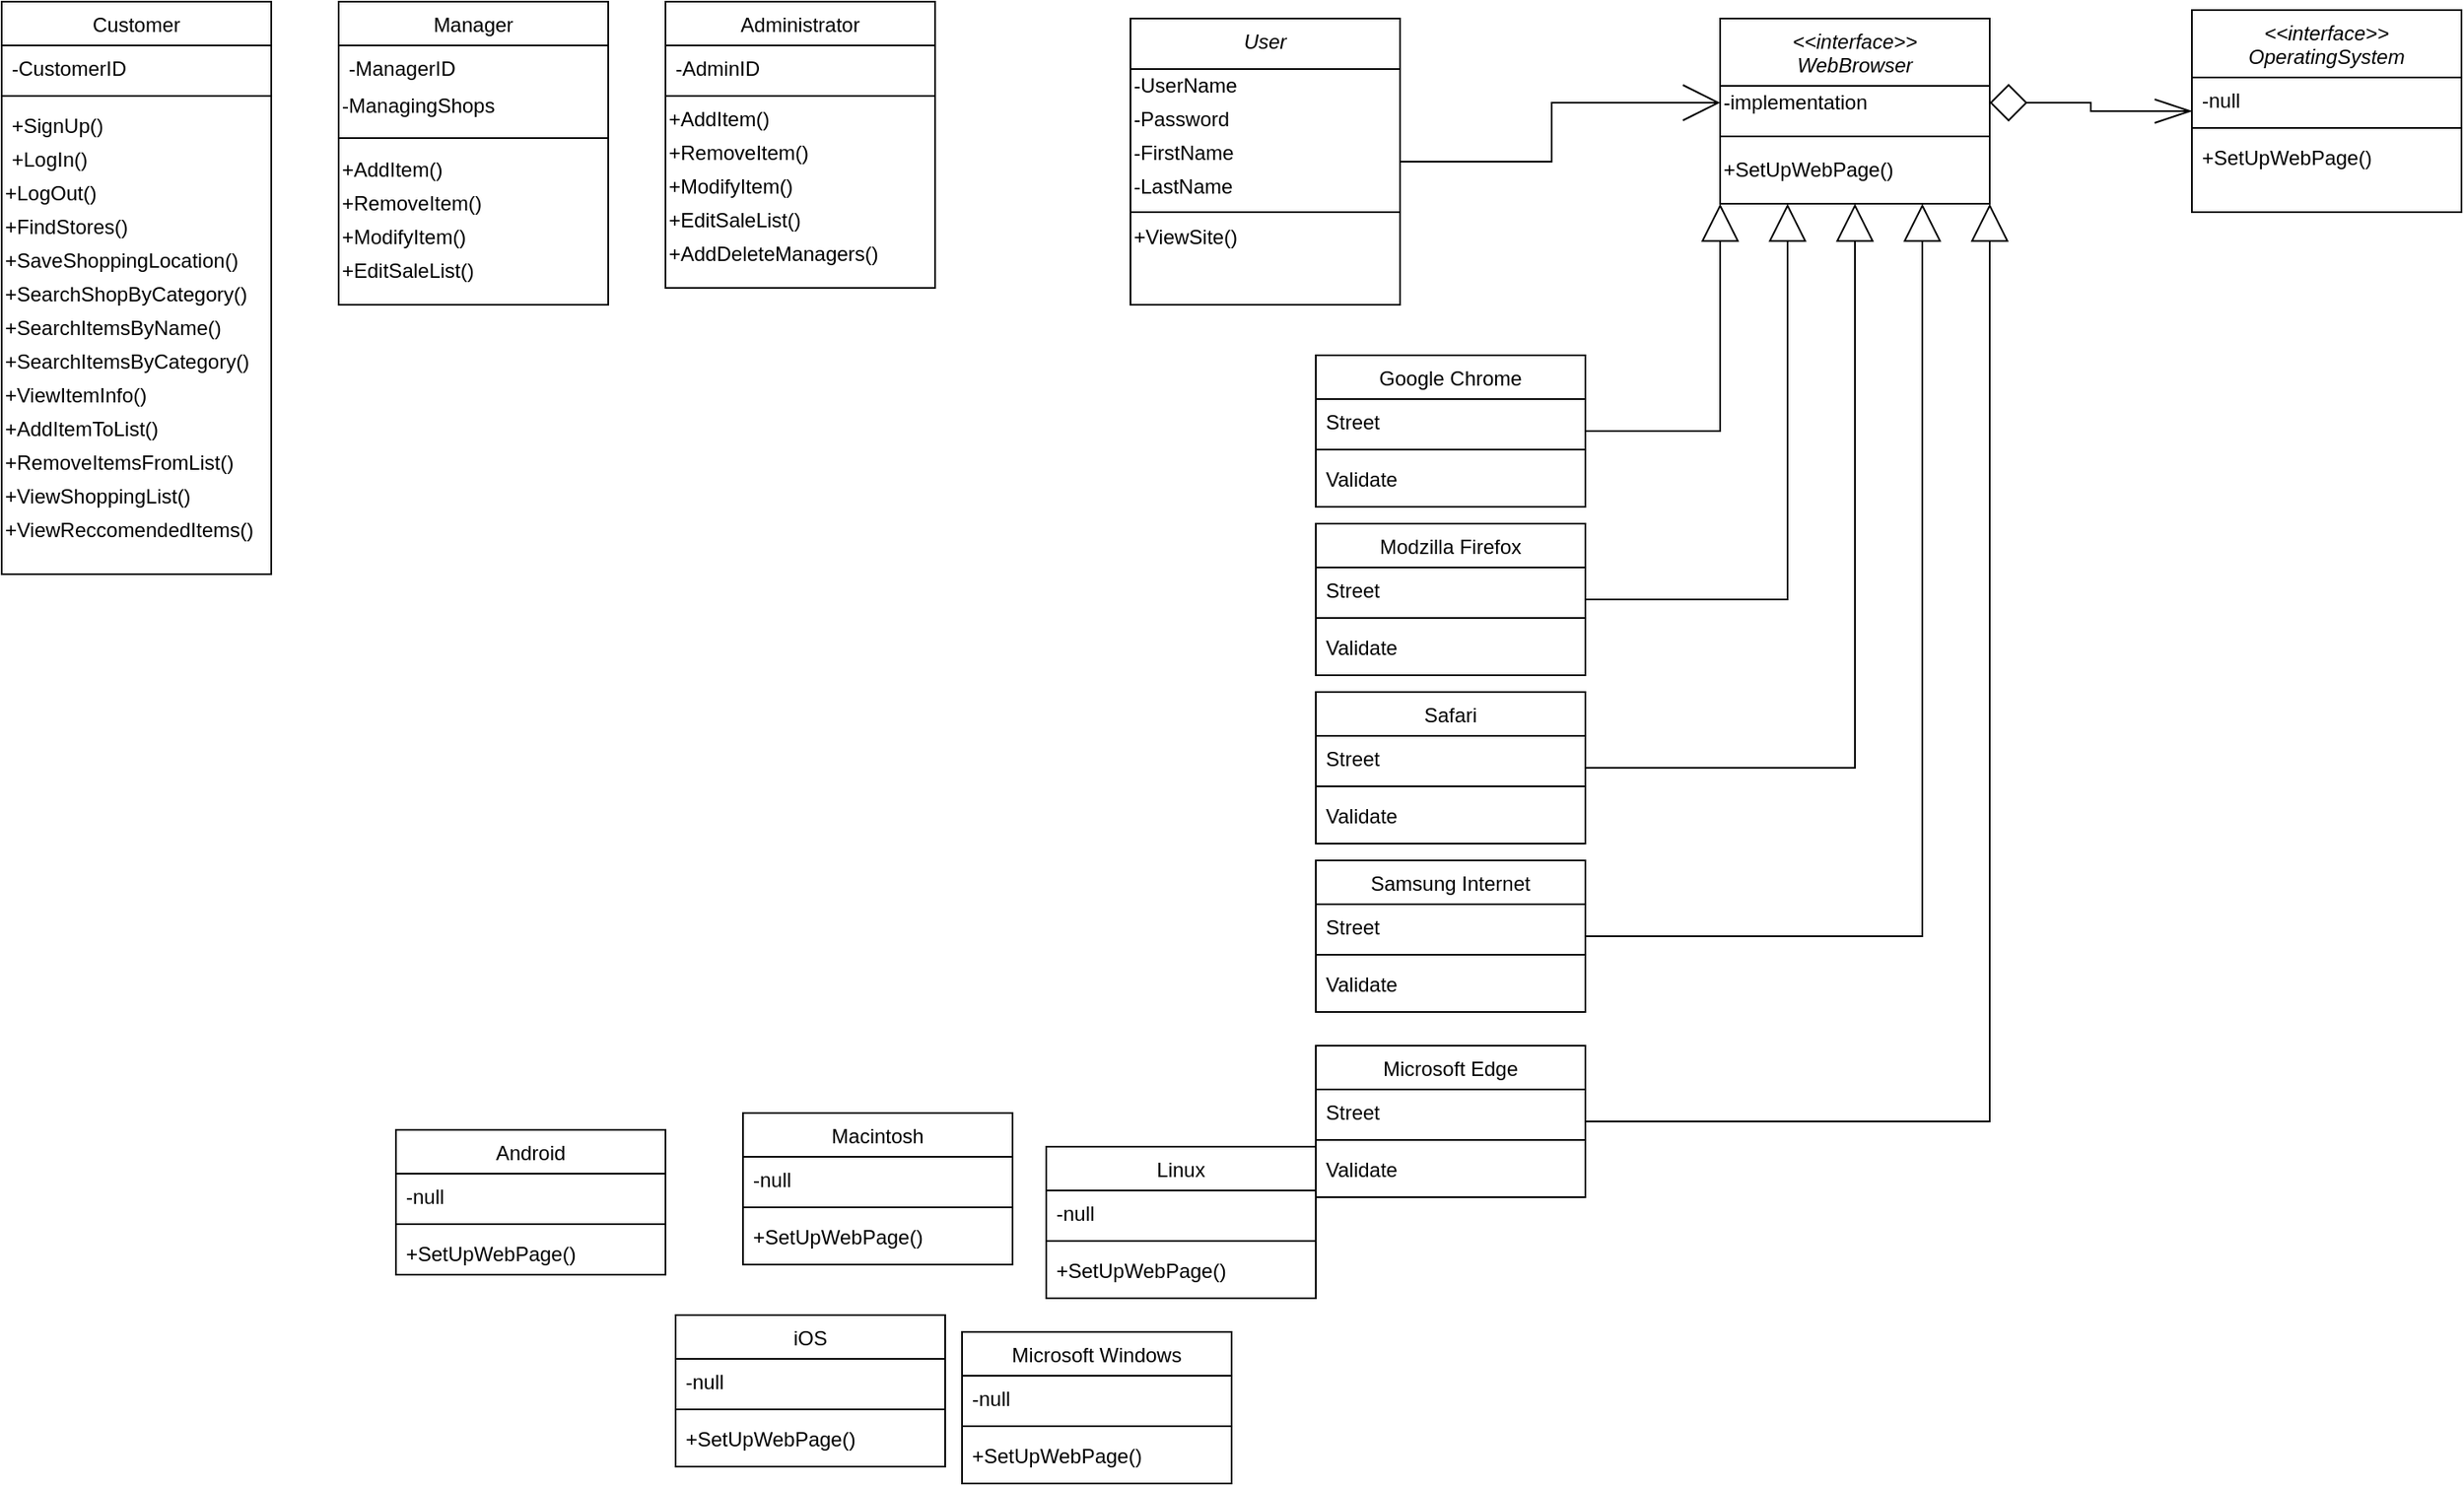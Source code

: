 <mxfile version="16.6.3" type="github">
  <diagram id="C5RBs43oDa-KdzZeNtuy" name="Page-1">
    <mxGraphModel dx="942" dy="1157" grid="1" gridSize="10" guides="1" tooltips="1" connect="1" arrows="1" fold="1" page="1" pageScale="1" pageWidth="1920" pageHeight="1200" math="0" shadow="0">
      <root>
        <mxCell id="WIyWlLk6GJQsqaUBKTNV-0" />
        <mxCell id="WIyWlLk6GJQsqaUBKTNV-1" parent="WIyWlLk6GJQsqaUBKTNV-0" />
        <mxCell id="an15GqI0Py2iLP3_kUke-0" style="edgeStyle=orthogonalEdgeStyle;rounded=0;orthogonalLoop=1;jettySize=auto;html=1;endArrow=open;endFill=0;strokeWidth=1;endSize=20;startSize=20;" edge="1" parent="WIyWlLk6GJQsqaUBKTNV-1" source="zkfFHV4jXpPFQw0GAbJ--0" target="MUw3-frtQ_86MoSarMlw-2">
          <mxGeometry relative="1" as="geometry" />
        </mxCell>
        <mxCell id="zkfFHV4jXpPFQw0GAbJ--0" value="User" style="swimlane;fontStyle=2;align=center;verticalAlign=top;childLayout=stackLayout;horizontal=1;startSize=30;horizontalStack=0;resizeParent=1;resizeLast=0;collapsible=1;marginBottom=0;rounded=0;shadow=0;strokeWidth=1;" parent="WIyWlLk6GJQsqaUBKTNV-1" vertex="1">
          <mxGeometry x="690" y="260" width="160" height="170" as="geometry">
            <mxRectangle x="230" y="140" width="160" height="26" as="alternateBounds" />
          </mxGeometry>
        </mxCell>
        <mxCell id="MEKghq3lDDGADPD3IuMw-0" value="-UserName" style="text;html=1;align=left;verticalAlign=middle;resizable=0;points=[];autosize=1;strokeColor=none;fillColor=none;" vertex="1" parent="zkfFHV4jXpPFQw0GAbJ--0">
          <mxGeometry y="30" width="160" height="20" as="geometry" />
        </mxCell>
        <mxCell id="MEKghq3lDDGADPD3IuMw-2" value="-Password" style="text;html=1;align=left;verticalAlign=middle;resizable=0;points=[];autosize=1;strokeColor=none;fillColor=none;" vertex="1" parent="zkfFHV4jXpPFQw0GAbJ--0">
          <mxGeometry y="50" width="160" height="20" as="geometry" />
        </mxCell>
        <mxCell id="MEKghq3lDDGADPD3IuMw-7" value="-FirstName" style="text;html=1;align=left;verticalAlign=middle;resizable=0;points=[];autosize=1;strokeColor=none;fillColor=none;" vertex="1" parent="zkfFHV4jXpPFQw0GAbJ--0">
          <mxGeometry y="70" width="160" height="20" as="geometry" />
        </mxCell>
        <mxCell id="MEKghq3lDDGADPD3IuMw-8" value="-LastName" style="text;html=1;align=left;verticalAlign=middle;resizable=0;points=[];autosize=1;strokeColor=none;fillColor=none;" vertex="1" parent="zkfFHV4jXpPFQw0GAbJ--0">
          <mxGeometry y="90" width="160" height="20" as="geometry" />
        </mxCell>
        <mxCell id="zkfFHV4jXpPFQw0GAbJ--4" value="" style="line;html=1;strokeWidth=1;align=left;verticalAlign=middle;spacingTop=-1;spacingLeft=3;spacingRight=3;rotatable=0;labelPosition=right;points=[];portConstraint=eastwest;" parent="zkfFHV4jXpPFQw0GAbJ--0" vertex="1">
          <mxGeometry y="110" width="160" height="10" as="geometry" />
        </mxCell>
        <mxCell id="MEKghq3lDDGADPD3IuMw-30" value="+ViewSite()" style="text;html=1;align=left;verticalAlign=middle;resizable=0;points=[];autosize=1;strokeColor=none;fillColor=none;" vertex="1" parent="zkfFHV4jXpPFQw0GAbJ--0">
          <mxGeometry y="120" width="160" height="20" as="geometry" />
        </mxCell>
        <mxCell id="zkfFHV4jXpPFQw0GAbJ--6" value="Customer" style="swimlane;fontStyle=0;align=center;verticalAlign=top;childLayout=stackLayout;horizontal=1;startSize=26;horizontalStack=0;resizeParent=1;resizeLast=0;collapsible=1;marginBottom=0;rounded=0;shadow=0;strokeWidth=1;" parent="WIyWlLk6GJQsqaUBKTNV-1" vertex="1">
          <mxGeometry x="20" y="250" width="160" height="340" as="geometry">
            <mxRectangle x="130" y="380" width="160" height="26" as="alternateBounds" />
          </mxGeometry>
        </mxCell>
        <mxCell id="zkfFHV4jXpPFQw0GAbJ--7" value="-CustomerID" style="text;align=left;verticalAlign=top;spacingLeft=4;spacingRight=4;overflow=hidden;rotatable=0;points=[[0,0.5],[1,0.5]];portConstraint=eastwest;" parent="zkfFHV4jXpPFQw0GAbJ--6" vertex="1">
          <mxGeometry y="26" width="160" height="26" as="geometry" />
        </mxCell>
        <mxCell id="zkfFHV4jXpPFQw0GAbJ--9" value="" style="line;html=1;strokeWidth=1;align=left;verticalAlign=middle;spacingTop=-1;spacingLeft=3;spacingRight=3;rotatable=0;labelPosition=right;points=[];portConstraint=eastwest;" parent="zkfFHV4jXpPFQw0GAbJ--6" vertex="1">
          <mxGeometry y="52" width="160" height="8" as="geometry" />
        </mxCell>
        <mxCell id="zkfFHV4jXpPFQw0GAbJ--10" value="+SignUp()" style="text;align=left;verticalAlign=top;spacingLeft=4;spacingRight=4;overflow=hidden;rotatable=0;points=[[0,0.5],[1,0.5]];portConstraint=eastwest;fontStyle=0" parent="zkfFHV4jXpPFQw0GAbJ--6" vertex="1">
          <mxGeometry y="60" width="160" height="20" as="geometry" />
        </mxCell>
        <mxCell id="zkfFHV4jXpPFQw0GAbJ--11" value="+LogIn()" style="text;align=left;verticalAlign=top;spacingLeft=4;spacingRight=4;overflow=hidden;rotatable=0;points=[[0,0.5],[1,0.5]];portConstraint=eastwest;" parent="zkfFHV4jXpPFQw0GAbJ--6" vertex="1">
          <mxGeometry y="80" width="160" height="24" as="geometry" />
        </mxCell>
        <mxCell id="MEKghq3lDDGADPD3IuMw-10" value="+LogOut()" style="text;html=1;align=left;verticalAlign=middle;resizable=0;points=[];autosize=1;strokeColor=none;fillColor=none;" vertex="1" parent="zkfFHV4jXpPFQw0GAbJ--6">
          <mxGeometry y="104" width="160" height="20" as="geometry" />
        </mxCell>
        <mxCell id="MEKghq3lDDGADPD3IuMw-11" value="+FindStores()" style="text;html=1;align=left;verticalAlign=middle;resizable=0;points=[];autosize=1;strokeColor=none;fillColor=none;" vertex="1" parent="zkfFHV4jXpPFQw0GAbJ--6">
          <mxGeometry y="124" width="160" height="20" as="geometry" />
        </mxCell>
        <mxCell id="MEKghq3lDDGADPD3IuMw-12" value="+SaveShoppingLocation()" style="text;html=1;align=left;verticalAlign=middle;resizable=0;points=[];autosize=1;strokeColor=none;fillColor=none;" vertex="1" parent="zkfFHV4jXpPFQw0GAbJ--6">
          <mxGeometry y="144" width="160" height="20" as="geometry" />
        </mxCell>
        <mxCell id="MEKghq3lDDGADPD3IuMw-16" value="+SearchShopByCategory()" style="text;html=1;align=left;verticalAlign=middle;resizable=0;points=[];autosize=1;strokeColor=none;fillColor=none;" vertex="1" parent="zkfFHV4jXpPFQw0GAbJ--6">
          <mxGeometry y="164" width="160" height="20" as="geometry" />
        </mxCell>
        <mxCell id="MEKghq3lDDGADPD3IuMw-13" value="+SearchItemsByName()" style="text;html=1;align=left;verticalAlign=middle;resizable=0;points=[];autosize=1;strokeColor=none;fillColor=none;" vertex="1" parent="zkfFHV4jXpPFQw0GAbJ--6">
          <mxGeometry y="184" width="160" height="20" as="geometry" />
        </mxCell>
        <mxCell id="MEKghq3lDDGADPD3IuMw-14" value="+SearchItemsByCategory()" style="text;html=1;align=left;verticalAlign=middle;resizable=0;points=[];autosize=1;strokeColor=none;fillColor=none;" vertex="1" parent="zkfFHV4jXpPFQw0GAbJ--6">
          <mxGeometry y="204" width="160" height="20" as="geometry" />
        </mxCell>
        <mxCell id="MEKghq3lDDGADPD3IuMw-15" value="+ViewItemInfo()" style="text;html=1;align=left;verticalAlign=middle;resizable=0;points=[];autosize=1;strokeColor=none;fillColor=none;" vertex="1" parent="zkfFHV4jXpPFQw0GAbJ--6">
          <mxGeometry y="224" width="160" height="20" as="geometry" />
        </mxCell>
        <mxCell id="MEKghq3lDDGADPD3IuMw-17" value="+AddItemToList()" style="text;html=1;align=left;verticalAlign=middle;resizable=0;points=[];autosize=1;strokeColor=none;fillColor=none;" vertex="1" parent="zkfFHV4jXpPFQw0GAbJ--6">
          <mxGeometry y="244" width="160" height="20" as="geometry" />
        </mxCell>
        <mxCell id="MEKghq3lDDGADPD3IuMw-18" value="+RemoveItemsFromList()" style="text;html=1;align=left;verticalAlign=middle;resizable=0;points=[];autosize=1;strokeColor=none;fillColor=none;" vertex="1" parent="zkfFHV4jXpPFQw0GAbJ--6">
          <mxGeometry y="264" width="160" height="20" as="geometry" />
        </mxCell>
        <mxCell id="MEKghq3lDDGADPD3IuMw-19" value="+ViewShoppingList()" style="text;html=1;align=left;verticalAlign=middle;resizable=0;points=[];autosize=1;strokeColor=none;fillColor=none;" vertex="1" parent="zkfFHV4jXpPFQw0GAbJ--6">
          <mxGeometry y="284" width="160" height="20" as="geometry" />
        </mxCell>
        <mxCell id="MEKghq3lDDGADPD3IuMw-20" value="+ViewReccomendedItems()" style="text;html=1;align=left;verticalAlign=middle;resizable=0;points=[];autosize=1;strokeColor=none;fillColor=none;" vertex="1" parent="zkfFHV4jXpPFQw0GAbJ--6">
          <mxGeometry y="304" width="160" height="20" as="geometry" />
        </mxCell>
        <mxCell id="zkfFHV4jXpPFQw0GAbJ--13" value="Manager" style="swimlane;fontStyle=0;align=center;verticalAlign=top;childLayout=stackLayout;horizontal=1;startSize=26;horizontalStack=0;resizeParent=1;resizeLast=0;collapsible=1;marginBottom=0;rounded=0;shadow=0;strokeWidth=1;" parent="WIyWlLk6GJQsqaUBKTNV-1" vertex="1">
          <mxGeometry x="220" y="250" width="160" height="180" as="geometry">
            <mxRectangle x="340" y="380" width="170" height="26" as="alternateBounds" />
          </mxGeometry>
        </mxCell>
        <mxCell id="zkfFHV4jXpPFQw0GAbJ--14" value="-ManagerID" style="text;align=left;verticalAlign=top;spacingLeft=4;spacingRight=4;overflow=hidden;rotatable=0;points=[[0,0.5],[1,0.5]];portConstraint=eastwest;" parent="zkfFHV4jXpPFQw0GAbJ--13" vertex="1">
          <mxGeometry y="26" width="160" height="26" as="geometry" />
        </mxCell>
        <mxCell id="MEKghq3lDDGADPD3IuMw-31" value="-ManagingShops" style="text;html=1;align=left;verticalAlign=middle;resizable=0;points=[];autosize=1;strokeColor=none;fillColor=none;" vertex="1" parent="zkfFHV4jXpPFQw0GAbJ--13">
          <mxGeometry y="52" width="160" height="20" as="geometry" />
        </mxCell>
        <mxCell id="zkfFHV4jXpPFQw0GAbJ--15" value="" style="line;html=1;strokeWidth=1;align=left;verticalAlign=middle;spacingTop=-1;spacingLeft=3;spacingRight=3;rotatable=0;labelPosition=right;points=[];portConstraint=eastwest;" parent="zkfFHV4jXpPFQw0GAbJ--13" vertex="1">
          <mxGeometry y="72" width="160" height="18" as="geometry" />
        </mxCell>
        <mxCell id="MEKghq3lDDGADPD3IuMw-21" value="+AddItem()" style="text;html=1;align=left;verticalAlign=middle;resizable=0;points=[];autosize=1;strokeColor=none;fillColor=none;" vertex="1" parent="zkfFHV4jXpPFQw0GAbJ--13">
          <mxGeometry y="90" width="160" height="20" as="geometry" />
        </mxCell>
        <mxCell id="MEKghq3lDDGADPD3IuMw-22" value="+RemoveItem()" style="text;html=1;align=left;verticalAlign=middle;resizable=0;points=[];autosize=1;strokeColor=none;fillColor=none;" vertex="1" parent="zkfFHV4jXpPFQw0GAbJ--13">
          <mxGeometry y="110" width="160" height="20" as="geometry" />
        </mxCell>
        <mxCell id="MEKghq3lDDGADPD3IuMw-23" value="+ModifyItem()" style="text;html=1;align=left;verticalAlign=middle;resizable=0;points=[];autosize=1;strokeColor=none;fillColor=none;" vertex="1" parent="zkfFHV4jXpPFQw0GAbJ--13">
          <mxGeometry y="130" width="160" height="20" as="geometry" />
        </mxCell>
        <mxCell id="MEKghq3lDDGADPD3IuMw-24" value="+EditSaleList()" style="text;html=1;align=left;verticalAlign=middle;resizable=0;points=[];autosize=1;strokeColor=none;fillColor=none;" vertex="1" parent="zkfFHV4jXpPFQw0GAbJ--13">
          <mxGeometry y="150" width="160" height="20" as="geometry" />
        </mxCell>
        <mxCell id="zkfFHV4jXpPFQw0GAbJ--17" value="&lt;&lt;interface&gt;&gt;&#xa;WebBrowser" style="swimlane;fontStyle=2;align=center;verticalAlign=top;childLayout=stackLayout;horizontal=1;startSize=40;horizontalStack=0;resizeParent=1;resizeLast=0;collapsible=1;marginBottom=0;rounded=0;shadow=0;strokeWidth=1;" parent="WIyWlLk6GJQsqaUBKTNV-1" vertex="1">
          <mxGeometry x="1040" y="260" width="160" height="110" as="geometry">
            <mxRectangle x="550" y="140" width="160" height="26" as="alternateBounds" />
          </mxGeometry>
        </mxCell>
        <mxCell id="MUw3-frtQ_86MoSarMlw-2" value="-implementation" style="text;html=1;align=left;verticalAlign=middle;resizable=0;points=[];autosize=1;strokeColor=none;fillColor=none;" vertex="1" parent="zkfFHV4jXpPFQw0GAbJ--17">
          <mxGeometry y="40" width="160" height="20" as="geometry" />
        </mxCell>
        <mxCell id="zkfFHV4jXpPFQw0GAbJ--23" value="" style="line;html=1;strokeWidth=1;align=left;verticalAlign=middle;spacingTop=-1;spacingLeft=3;spacingRight=3;rotatable=0;labelPosition=right;points=[];portConstraint=eastwest;" parent="zkfFHV4jXpPFQw0GAbJ--17" vertex="1">
          <mxGeometry y="60" width="160" height="20" as="geometry" />
        </mxCell>
        <mxCell id="MUw3-frtQ_86MoSarMlw-0" value="+SetUpWebPage()" style="text;html=1;align=left;verticalAlign=middle;resizable=0;points=[];autosize=1;strokeColor=none;fillColor=none;" vertex="1" parent="zkfFHV4jXpPFQw0GAbJ--17">
          <mxGeometry y="80" width="160" height="20" as="geometry" />
        </mxCell>
        <mxCell id="MEKghq3lDDGADPD3IuMw-3" value="Administrator" style="swimlane;fontStyle=0;align=center;verticalAlign=top;childLayout=stackLayout;horizontal=1;startSize=26;horizontalStack=0;resizeParent=1;resizeLast=0;collapsible=1;marginBottom=0;rounded=0;shadow=0;strokeWidth=1;" vertex="1" parent="WIyWlLk6GJQsqaUBKTNV-1">
          <mxGeometry x="414" y="250" width="160" height="170" as="geometry">
            <mxRectangle x="340" y="380" width="170" height="26" as="alternateBounds" />
          </mxGeometry>
        </mxCell>
        <mxCell id="MEKghq3lDDGADPD3IuMw-4" value="-AdminID" style="text;align=left;verticalAlign=top;spacingLeft=4;spacingRight=4;overflow=hidden;rotatable=0;points=[[0,0.5],[1,0.5]];portConstraint=eastwest;" vertex="1" parent="MEKghq3lDDGADPD3IuMw-3">
          <mxGeometry y="26" width="160" height="26" as="geometry" />
        </mxCell>
        <mxCell id="MEKghq3lDDGADPD3IuMw-5" value="" style="line;html=1;strokeWidth=1;align=left;verticalAlign=middle;spacingTop=-1;spacingLeft=3;spacingRight=3;rotatable=0;labelPosition=right;points=[];portConstraint=eastwest;" vertex="1" parent="MEKghq3lDDGADPD3IuMw-3">
          <mxGeometry y="52" width="160" height="8" as="geometry" />
        </mxCell>
        <mxCell id="MEKghq3lDDGADPD3IuMw-25" value="+AddItem()" style="text;html=1;align=left;verticalAlign=middle;resizable=0;points=[];autosize=1;strokeColor=none;fillColor=none;" vertex="1" parent="MEKghq3lDDGADPD3IuMw-3">
          <mxGeometry y="60" width="160" height="20" as="geometry" />
        </mxCell>
        <mxCell id="MEKghq3lDDGADPD3IuMw-26" value="+RemoveItem()" style="text;html=1;align=left;verticalAlign=middle;resizable=0;points=[];autosize=1;strokeColor=none;fillColor=none;" vertex="1" parent="MEKghq3lDDGADPD3IuMw-3">
          <mxGeometry y="80" width="160" height="20" as="geometry" />
        </mxCell>
        <mxCell id="MEKghq3lDDGADPD3IuMw-27" value="+ModifyItem()" style="text;html=1;align=left;verticalAlign=middle;resizable=0;points=[];autosize=1;strokeColor=none;fillColor=none;" vertex="1" parent="MEKghq3lDDGADPD3IuMw-3">
          <mxGeometry y="100" width="160" height="20" as="geometry" />
        </mxCell>
        <mxCell id="MEKghq3lDDGADPD3IuMw-28" value="+EditSaleList()" style="text;html=1;align=left;verticalAlign=middle;resizable=0;points=[];autosize=1;strokeColor=none;fillColor=none;" vertex="1" parent="MEKghq3lDDGADPD3IuMw-3">
          <mxGeometry y="120" width="160" height="20" as="geometry" />
        </mxCell>
        <mxCell id="MEKghq3lDDGADPD3IuMw-29" value="+AddDeleteManagers()" style="text;html=1;align=left;verticalAlign=middle;resizable=0;points=[];autosize=1;strokeColor=none;fillColor=none;" vertex="1" parent="MEKghq3lDDGADPD3IuMw-3">
          <mxGeometry y="140" width="160" height="20" as="geometry" />
        </mxCell>
        <mxCell id="MEKghq3lDDGADPD3IuMw-32" value="&lt;&lt;interface&gt;&gt;&#xa;OperatingSystem" style="swimlane;fontStyle=2;align=center;verticalAlign=top;childLayout=stackLayout;horizontal=1;startSize=40;horizontalStack=0;resizeParent=1;resizeLast=0;collapsible=1;marginBottom=0;rounded=0;shadow=0;strokeWidth=1;" vertex="1" parent="WIyWlLk6GJQsqaUBKTNV-1">
          <mxGeometry x="1320" y="255" width="160" height="120" as="geometry">
            <mxRectangle x="550" y="140" width="160" height="26" as="alternateBounds" />
          </mxGeometry>
        </mxCell>
        <mxCell id="MEKghq3lDDGADPD3IuMw-33" value="-null" style="text;align=left;verticalAlign=top;spacingLeft=4;spacingRight=4;overflow=hidden;rotatable=0;points=[[0,0.5],[1,0.5]];portConstraint=eastwest;" vertex="1" parent="MEKghq3lDDGADPD3IuMw-32">
          <mxGeometry y="40" width="160" height="26" as="geometry" />
        </mxCell>
        <mxCell id="MEKghq3lDDGADPD3IuMw-34" value="" style="line;html=1;strokeWidth=1;align=left;verticalAlign=middle;spacingTop=-1;spacingLeft=3;spacingRight=3;rotatable=0;labelPosition=right;points=[];portConstraint=eastwest;" vertex="1" parent="MEKghq3lDDGADPD3IuMw-32">
          <mxGeometry y="66" width="160" height="8" as="geometry" />
        </mxCell>
        <mxCell id="MEKghq3lDDGADPD3IuMw-35" value="+SetUpWebPage()" style="text;align=left;verticalAlign=top;spacingLeft=4;spacingRight=4;overflow=hidden;rotatable=0;points=[[0,0.5],[1,0.5]];portConstraint=eastwest;" vertex="1" parent="MEKghq3lDDGADPD3IuMw-32">
          <mxGeometry y="74" width="160" height="26" as="geometry" />
        </mxCell>
        <mxCell id="MEKghq3lDDGADPD3IuMw-36" value="Macintosh" style="swimlane;fontStyle=0;align=center;verticalAlign=top;childLayout=stackLayout;horizontal=1;startSize=26;horizontalStack=0;resizeParent=1;resizeLast=0;collapsible=1;marginBottom=0;rounded=0;shadow=0;strokeWidth=1;" vertex="1" parent="WIyWlLk6GJQsqaUBKTNV-1">
          <mxGeometry x="460" y="910" width="160" height="90" as="geometry">
            <mxRectangle x="550" y="140" width="160" height="26" as="alternateBounds" />
          </mxGeometry>
        </mxCell>
        <mxCell id="MEKghq3lDDGADPD3IuMw-37" value="-null" style="text;align=left;verticalAlign=top;spacingLeft=4;spacingRight=4;overflow=hidden;rotatable=0;points=[[0,0.5],[1,0.5]];portConstraint=eastwest;" vertex="1" parent="MEKghq3lDDGADPD3IuMw-36">
          <mxGeometry y="26" width="160" height="26" as="geometry" />
        </mxCell>
        <mxCell id="MEKghq3lDDGADPD3IuMw-38" value="" style="line;html=1;strokeWidth=1;align=left;verticalAlign=middle;spacingTop=-1;spacingLeft=3;spacingRight=3;rotatable=0;labelPosition=right;points=[];portConstraint=eastwest;" vertex="1" parent="MEKghq3lDDGADPD3IuMw-36">
          <mxGeometry y="52" width="160" height="8" as="geometry" />
        </mxCell>
        <mxCell id="MEKghq3lDDGADPD3IuMw-39" value="+SetUpWebPage()" style="text;align=left;verticalAlign=top;spacingLeft=4;spacingRight=4;overflow=hidden;rotatable=0;points=[[0,0.5],[1,0.5]];portConstraint=eastwest;" vertex="1" parent="MEKghq3lDDGADPD3IuMw-36">
          <mxGeometry y="60" width="160" height="26" as="geometry" />
        </mxCell>
        <mxCell id="an15GqI0Py2iLP3_kUke-1" style="edgeStyle=orthogonalEdgeStyle;rounded=0;orthogonalLoop=1;jettySize=auto;html=1;endArrow=block;endFill=0;jumpSize=6;strokeWidth=1;entryX=0.25;entryY=1;entryDx=0;entryDy=0;endSize=20;startSize=20;" edge="1" parent="WIyWlLk6GJQsqaUBKTNV-1" source="MEKghq3lDDGADPD3IuMw-40" target="zkfFHV4jXpPFQw0GAbJ--17">
          <mxGeometry relative="1" as="geometry">
            <mxPoint x="1280" y="580.0" as="targetPoint" />
          </mxGeometry>
        </mxCell>
        <mxCell id="MEKghq3lDDGADPD3IuMw-40" value="Modzilla Firefox" style="swimlane;fontStyle=0;align=center;verticalAlign=top;childLayout=stackLayout;horizontal=1;startSize=26;horizontalStack=0;resizeParent=1;resizeLast=0;collapsible=1;marginBottom=0;rounded=0;shadow=0;strokeWidth=1;" vertex="1" parent="WIyWlLk6GJQsqaUBKTNV-1">
          <mxGeometry x="800" y="560" width="160" height="90" as="geometry">
            <mxRectangle x="550" y="140" width="160" height="26" as="alternateBounds" />
          </mxGeometry>
        </mxCell>
        <mxCell id="MEKghq3lDDGADPD3IuMw-41" value="Street" style="text;align=left;verticalAlign=top;spacingLeft=4;spacingRight=4;overflow=hidden;rotatable=0;points=[[0,0.5],[1,0.5]];portConstraint=eastwest;" vertex="1" parent="MEKghq3lDDGADPD3IuMw-40">
          <mxGeometry y="26" width="160" height="26" as="geometry" />
        </mxCell>
        <mxCell id="MEKghq3lDDGADPD3IuMw-42" value="" style="line;html=1;strokeWidth=1;align=left;verticalAlign=middle;spacingTop=-1;spacingLeft=3;spacingRight=3;rotatable=0;labelPosition=right;points=[];portConstraint=eastwest;" vertex="1" parent="MEKghq3lDDGADPD3IuMw-40">
          <mxGeometry y="52" width="160" height="8" as="geometry" />
        </mxCell>
        <mxCell id="MEKghq3lDDGADPD3IuMw-43" value="Validate" style="text;align=left;verticalAlign=top;spacingLeft=4;spacingRight=4;overflow=hidden;rotatable=0;points=[[0,0.5],[1,0.5]];portConstraint=eastwest;" vertex="1" parent="MEKghq3lDDGADPD3IuMw-40">
          <mxGeometry y="60" width="160" height="26" as="geometry" />
        </mxCell>
        <mxCell id="MUw3-frtQ_86MoSarMlw-3" value="iOS" style="swimlane;fontStyle=0;align=center;verticalAlign=top;childLayout=stackLayout;horizontal=1;startSize=26;horizontalStack=0;resizeParent=1;resizeLast=0;collapsible=1;marginBottom=0;rounded=0;shadow=0;strokeWidth=1;" vertex="1" parent="WIyWlLk6GJQsqaUBKTNV-1">
          <mxGeometry x="420" y="1030" width="160" height="90" as="geometry">
            <mxRectangle x="550" y="140" width="160" height="26" as="alternateBounds" />
          </mxGeometry>
        </mxCell>
        <mxCell id="MUw3-frtQ_86MoSarMlw-4" value="-null" style="text;align=left;verticalAlign=top;spacingLeft=4;spacingRight=4;overflow=hidden;rotatable=0;points=[[0,0.5],[1,0.5]];portConstraint=eastwest;" vertex="1" parent="MUw3-frtQ_86MoSarMlw-3">
          <mxGeometry y="26" width="160" height="26" as="geometry" />
        </mxCell>
        <mxCell id="MUw3-frtQ_86MoSarMlw-5" value="" style="line;html=1;strokeWidth=1;align=left;verticalAlign=middle;spacingTop=-1;spacingLeft=3;spacingRight=3;rotatable=0;labelPosition=right;points=[];portConstraint=eastwest;" vertex="1" parent="MUw3-frtQ_86MoSarMlw-3">
          <mxGeometry y="52" width="160" height="8" as="geometry" />
        </mxCell>
        <mxCell id="MUw3-frtQ_86MoSarMlw-6" value="+SetUpWebPage()" style="text;align=left;verticalAlign=top;spacingLeft=4;spacingRight=4;overflow=hidden;rotatable=0;points=[[0,0.5],[1,0.5]];portConstraint=eastwest;" vertex="1" parent="MUw3-frtQ_86MoSarMlw-3">
          <mxGeometry y="60" width="160" height="26" as="geometry" />
        </mxCell>
        <mxCell id="MUw3-frtQ_86MoSarMlw-7" value="Android" style="swimlane;fontStyle=0;align=center;verticalAlign=top;childLayout=stackLayout;horizontal=1;startSize=26;horizontalStack=0;resizeParent=1;resizeLast=0;collapsible=1;marginBottom=0;rounded=0;shadow=0;strokeWidth=1;" vertex="1" parent="WIyWlLk6GJQsqaUBKTNV-1">
          <mxGeometry x="254" y="920" width="160" height="86" as="geometry">
            <mxRectangle x="550" y="140" width="160" height="26" as="alternateBounds" />
          </mxGeometry>
        </mxCell>
        <mxCell id="MUw3-frtQ_86MoSarMlw-8" value="-null" style="text;align=left;verticalAlign=top;spacingLeft=4;spacingRight=4;overflow=hidden;rotatable=0;points=[[0,0.5],[1,0.5]];portConstraint=eastwest;" vertex="1" parent="MUw3-frtQ_86MoSarMlw-7">
          <mxGeometry y="26" width="160" height="26" as="geometry" />
        </mxCell>
        <mxCell id="MUw3-frtQ_86MoSarMlw-9" value="" style="line;html=1;strokeWidth=1;align=left;verticalAlign=middle;spacingTop=-1;spacingLeft=3;spacingRight=3;rotatable=0;labelPosition=right;points=[];portConstraint=eastwest;" vertex="1" parent="MUw3-frtQ_86MoSarMlw-7">
          <mxGeometry y="52" width="160" height="8" as="geometry" />
        </mxCell>
        <mxCell id="MUw3-frtQ_86MoSarMlw-10" value="+SetUpWebPage()" style="text;align=left;verticalAlign=top;spacingLeft=4;spacingRight=4;overflow=hidden;rotatable=0;points=[[0,0.5],[1,0.5]];portConstraint=eastwest;" vertex="1" parent="MUw3-frtQ_86MoSarMlw-7">
          <mxGeometry y="60" width="160" height="26" as="geometry" />
        </mxCell>
        <mxCell id="MUw3-frtQ_86MoSarMlw-11" value="Microsoft Windows" style="swimlane;fontStyle=0;align=center;verticalAlign=top;childLayout=stackLayout;horizontal=1;startSize=26;horizontalStack=0;resizeParent=1;resizeLast=0;collapsible=1;marginBottom=0;rounded=0;shadow=0;strokeWidth=1;" vertex="1" parent="WIyWlLk6GJQsqaUBKTNV-1">
          <mxGeometry x="590" y="1040" width="160" height="90" as="geometry">
            <mxRectangle x="550" y="140" width="160" height="26" as="alternateBounds" />
          </mxGeometry>
        </mxCell>
        <mxCell id="MUw3-frtQ_86MoSarMlw-12" value="-null" style="text;align=left;verticalAlign=top;spacingLeft=4;spacingRight=4;overflow=hidden;rotatable=0;points=[[0,0.5],[1,0.5]];portConstraint=eastwest;" vertex="1" parent="MUw3-frtQ_86MoSarMlw-11">
          <mxGeometry y="26" width="160" height="26" as="geometry" />
        </mxCell>
        <mxCell id="MUw3-frtQ_86MoSarMlw-13" value="" style="line;html=1;strokeWidth=1;align=left;verticalAlign=middle;spacingTop=-1;spacingLeft=3;spacingRight=3;rotatable=0;labelPosition=right;points=[];portConstraint=eastwest;" vertex="1" parent="MUw3-frtQ_86MoSarMlw-11">
          <mxGeometry y="52" width="160" height="8" as="geometry" />
        </mxCell>
        <mxCell id="MUw3-frtQ_86MoSarMlw-14" value="+SetUpWebPage()" style="text;align=left;verticalAlign=top;spacingLeft=4;spacingRight=4;overflow=hidden;rotatable=0;points=[[0,0.5],[1,0.5]];portConstraint=eastwest;" vertex="1" parent="MUw3-frtQ_86MoSarMlw-11">
          <mxGeometry y="60" width="160" height="26" as="geometry" />
        </mxCell>
        <mxCell id="MUw3-frtQ_86MoSarMlw-15" value="Linux" style="swimlane;fontStyle=0;align=center;verticalAlign=top;childLayout=stackLayout;horizontal=1;startSize=26;horizontalStack=0;resizeParent=1;resizeLast=0;collapsible=1;marginBottom=0;rounded=0;shadow=0;strokeWidth=1;" vertex="1" parent="WIyWlLk6GJQsqaUBKTNV-1">
          <mxGeometry x="640" y="930" width="160" height="90" as="geometry">
            <mxRectangle x="550" y="140" width="160" height="26" as="alternateBounds" />
          </mxGeometry>
        </mxCell>
        <mxCell id="MUw3-frtQ_86MoSarMlw-16" value="-null" style="text;align=left;verticalAlign=top;spacingLeft=4;spacingRight=4;overflow=hidden;rotatable=0;points=[[0,0.5],[1,0.5]];portConstraint=eastwest;" vertex="1" parent="MUw3-frtQ_86MoSarMlw-15">
          <mxGeometry y="26" width="160" height="26" as="geometry" />
        </mxCell>
        <mxCell id="MUw3-frtQ_86MoSarMlw-17" value="" style="line;html=1;strokeWidth=1;align=left;verticalAlign=middle;spacingTop=-1;spacingLeft=3;spacingRight=3;rotatable=0;labelPosition=right;points=[];portConstraint=eastwest;" vertex="1" parent="MUw3-frtQ_86MoSarMlw-15">
          <mxGeometry y="52" width="160" height="8" as="geometry" />
        </mxCell>
        <mxCell id="MUw3-frtQ_86MoSarMlw-18" value="+SetUpWebPage()" style="text;align=left;verticalAlign=top;spacingLeft=4;spacingRight=4;overflow=hidden;rotatable=0;points=[[0,0.5],[1,0.5]];portConstraint=eastwest;" vertex="1" parent="MUw3-frtQ_86MoSarMlw-15">
          <mxGeometry y="60" width="160" height="26" as="geometry" />
        </mxCell>
        <mxCell id="an15GqI0Py2iLP3_kUke-8" style="edgeStyle=orthogonalEdgeStyle;rounded=0;jumpSize=6;orthogonalLoop=1;jettySize=auto;html=1;entryX=0;entryY=1;entryDx=0;entryDy=0;endArrow=block;endFill=0;strokeColor=#000000;strokeWidth=1;endSize=20;startSize=20;" edge="1" parent="WIyWlLk6GJQsqaUBKTNV-1" source="MUw3-frtQ_86MoSarMlw-20" target="zkfFHV4jXpPFQw0GAbJ--17">
          <mxGeometry relative="1" as="geometry" />
        </mxCell>
        <mxCell id="MUw3-frtQ_86MoSarMlw-20" value="Google Chrome" style="swimlane;fontStyle=0;align=center;verticalAlign=top;childLayout=stackLayout;horizontal=1;startSize=26;horizontalStack=0;resizeParent=1;resizeLast=0;collapsible=1;marginBottom=0;rounded=0;shadow=0;strokeWidth=1;" vertex="1" parent="WIyWlLk6GJQsqaUBKTNV-1">
          <mxGeometry x="800" y="460" width="160" height="90" as="geometry">
            <mxRectangle x="550" y="140" width="160" height="26" as="alternateBounds" />
          </mxGeometry>
        </mxCell>
        <mxCell id="MUw3-frtQ_86MoSarMlw-21" value="Street" style="text;align=left;verticalAlign=top;spacingLeft=4;spacingRight=4;overflow=hidden;rotatable=0;points=[[0,0.5],[1,0.5]];portConstraint=eastwest;" vertex="1" parent="MUw3-frtQ_86MoSarMlw-20">
          <mxGeometry y="26" width="160" height="26" as="geometry" />
        </mxCell>
        <mxCell id="MUw3-frtQ_86MoSarMlw-22" value="" style="line;html=1;strokeWidth=1;align=left;verticalAlign=middle;spacingTop=-1;spacingLeft=3;spacingRight=3;rotatable=0;labelPosition=right;points=[];portConstraint=eastwest;" vertex="1" parent="MUw3-frtQ_86MoSarMlw-20">
          <mxGeometry y="52" width="160" height="8" as="geometry" />
        </mxCell>
        <mxCell id="MUw3-frtQ_86MoSarMlw-23" value="Validate" style="text;align=left;verticalAlign=top;spacingLeft=4;spacingRight=4;overflow=hidden;rotatable=0;points=[[0,0.5],[1,0.5]];portConstraint=eastwest;" vertex="1" parent="MUw3-frtQ_86MoSarMlw-20">
          <mxGeometry y="60" width="160" height="26" as="geometry" />
        </mxCell>
        <mxCell id="an15GqI0Py2iLP3_kUke-7" style="edgeStyle=orthogonalEdgeStyle;rounded=0;jumpSize=6;orthogonalLoop=1;jettySize=auto;html=1;endArrow=block;endFill=0;strokeColor=#000000;strokeWidth=1;entryX=0.5;entryY=1;entryDx=0;entryDy=0;endSize=20;startSize=20;" edge="1" parent="WIyWlLk6GJQsqaUBKTNV-1" source="MUw3-frtQ_86MoSarMlw-24" target="zkfFHV4jXpPFQw0GAbJ--17">
          <mxGeometry relative="1" as="geometry">
            <mxPoint x="1300" y="580" as="targetPoint" />
          </mxGeometry>
        </mxCell>
        <mxCell id="MUw3-frtQ_86MoSarMlw-24" value="Safari" style="swimlane;fontStyle=0;align=center;verticalAlign=top;childLayout=stackLayout;horizontal=1;startSize=26;horizontalStack=0;resizeParent=1;resizeLast=0;collapsible=1;marginBottom=0;rounded=0;shadow=0;strokeWidth=1;" vertex="1" parent="WIyWlLk6GJQsqaUBKTNV-1">
          <mxGeometry x="800" y="660" width="160" height="90" as="geometry">
            <mxRectangle x="550" y="140" width="160" height="26" as="alternateBounds" />
          </mxGeometry>
        </mxCell>
        <mxCell id="MUw3-frtQ_86MoSarMlw-25" value="Street" style="text;align=left;verticalAlign=top;spacingLeft=4;spacingRight=4;overflow=hidden;rotatable=0;points=[[0,0.5],[1,0.5]];portConstraint=eastwest;" vertex="1" parent="MUw3-frtQ_86MoSarMlw-24">
          <mxGeometry y="26" width="160" height="26" as="geometry" />
        </mxCell>
        <mxCell id="MUw3-frtQ_86MoSarMlw-26" value="" style="line;html=1;strokeWidth=1;align=left;verticalAlign=middle;spacingTop=-1;spacingLeft=3;spacingRight=3;rotatable=0;labelPosition=right;points=[];portConstraint=eastwest;" vertex="1" parent="MUw3-frtQ_86MoSarMlw-24">
          <mxGeometry y="52" width="160" height="8" as="geometry" />
        </mxCell>
        <mxCell id="MUw3-frtQ_86MoSarMlw-27" value="Validate" style="text;align=left;verticalAlign=top;spacingLeft=4;spacingRight=4;overflow=hidden;rotatable=0;points=[[0,0.5],[1,0.5]];portConstraint=eastwest;" vertex="1" parent="MUw3-frtQ_86MoSarMlw-24">
          <mxGeometry y="60" width="160" height="26" as="geometry" />
        </mxCell>
        <mxCell id="an15GqI0Py2iLP3_kUke-10" style="edgeStyle=orthogonalEdgeStyle;rounded=0;jumpSize=6;orthogonalLoop=1;jettySize=auto;html=1;endArrow=block;endFill=0;strokeColor=#000000;strokeWidth=1;entryX=1;entryY=1;entryDx=0;entryDy=0;endSize=20;startSize=20;" edge="1" parent="WIyWlLk6GJQsqaUBKTNV-1" source="MUw3-frtQ_86MoSarMlw-28" target="zkfFHV4jXpPFQw0GAbJ--17">
          <mxGeometry relative="1" as="geometry">
            <mxPoint x="1450" y="590" as="targetPoint" />
          </mxGeometry>
        </mxCell>
        <mxCell id="MUw3-frtQ_86MoSarMlw-28" value="Microsoft Edge" style="swimlane;fontStyle=0;align=center;verticalAlign=top;childLayout=stackLayout;horizontal=1;startSize=26;horizontalStack=0;resizeParent=1;resizeLast=0;collapsible=1;marginBottom=0;rounded=0;shadow=0;strokeWidth=1;" vertex="1" parent="WIyWlLk6GJQsqaUBKTNV-1">
          <mxGeometry x="800" y="870" width="160" height="90" as="geometry">
            <mxRectangle x="550" y="140" width="160" height="26" as="alternateBounds" />
          </mxGeometry>
        </mxCell>
        <mxCell id="MUw3-frtQ_86MoSarMlw-29" value="Street" style="text;align=left;verticalAlign=top;spacingLeft=4;spacingRight=4;overflow=hidden;rotatable=0;points=[[0,0.5],[1,0.5]];portConstraint=eastwest;" vertex="1" parent="MUw3-frtQ_86MoSarMlw-28">
          <mxGeometry y="26" width="160" height="26" as="geometry" />
        </mxCell>
        <mxCell id="MUw3-frtQ_86MoSarMlw-30" value="" style="line;html=1;strokeWidth=1;align=left;verticalAlign=middle;spacingTop=-1;spacingLeft=3;spacingRight=3;rotatable=0;labelPosition=right;points=[];portConstraint=eastwest;" vertex="1" parent="MUw3-frtQ_86MoSarMlw-28">
          <mxGeometry y="52" width="160" height="8" as="geometry" />
        </mxCell>
        <mxCell id="MUw3-frtQ_86MoSarMlw-31" value="Validate" style="text;align=left;verticalAlign=top;spacingLeft=4;spacingRight=4;overflow=hidden;rotatable=0;points=[[0,0.5],[1,0.5]];portConstraint=eastwest;" vertex="1" parent="MUw3-frtQ_86MoSarMlw-28">
          <mxGeometry y="60" width="160" height="26" as="geometry" />
        </mxCell>
        <mxCell id="an15GqI0Py2iLP3_kUke-6" style="edgeStyle=orthogonalEdgeStyle;rounded=0;jumpSize=6;orthogonalLoop=1;jettySize=auto;html=1;entryX=0.75;entryY=1;entryDx=0;entryDy=0;endArrow=block;endFill=0;strokeColor=#000000;strokeWidth=1;endSize=20;startSize=20;" edge="1" parent="WIyWlLk6GJQsqaUBKTNV-1" source="MUw3-frtQ_86MoSarMlw-32" target="zkfFHV4jXpPFQw0GAbJ--17">
          <mxGeometry relative="1" as="geometry" />
        </mxCell>
        <mxCell id="MUw3-frtQ_86MoSarMlw-32" value="Samsung Internet" style="swimlane;fontStyle=0;align=center;verticalAlign=top;childLayout=stackLayout;horizontal=1;startSize=26;horizontalStack=0;resizeParent=1;resizeLast=0;collapsible=1;marginBottom=0;rounded=0;shadow=0;strokeWidth=1;" vertex="1" parent="WIyWlLk6GJQsqaUBKTNV-1">
          <mxGeometry x="800" y="760" width="160" height="90" as="geometry">
            <mxRectangle x="550" y="140" width="160" height="26" as="alternateBounds" />
          </mxGeometry>
        </mxCell>
        <mxCell id="MUw3-frtQ_86MoSarMlw-33" value="Street" style="text;align=left;verticalAlign=top;spacingLeft=4;spacingRight=4;overflow=hidden;rotatable=0;points=[[0,0.5],[1,0.5]];portConstraint=eastwest;" vertex="1" parent="MUw3-frtQ_86MoSarMlw-32">
          <mxGeometry y="26" width="160" height="26" as="geometry" />
        </mxCell>
        <mxCell id="MUw3-frtQ_86MoSarMlw-34" value="" style="line;html=1;strokeWidth=1;align=left;verticalAlign=middle;spacingTop=-1;spacingLeft=3;spacingRight=3;rotatable=0;labelPosition=right;points=[];portConstraint=eastwest;" vertex="1" parent="MUw3-frtQ_86MoSarMlw-32">
          <mxGeometry y="52" width="160" height="8" as="geometry" />
        </mxCell>
        <mxCell id="MUw3-frtQ_86MoSarMlw-35" value="Validate" style="text;align=left;verticalAlign=top;spacingLeft=4;spacingRight=4;overflow=hidden;rotatable=0;points=[[0,0.5],[1,0.5]];portConstraint=eastwest;" vertex="1" parent="MUw3-frtQ_86MoSarMlw-32">
          <mxGeometry y="60" width="160" height="26" as="geometry" />
        </mxCell>
        <mxCell id="an15GqI0Py2iLP3_kUke-11" style="edgeStyle=orthogonalEdgeStyle;rounded=0;jumpSize=6;orthogonalLoop=1;jettySize=auto;html=1;endArrow=openThin;endFill=0;strokeColor=#000000;strokeWidth=1;startArrow=diamond;startFill=0;startSize=20;endSize=20;" edge="1" parent="WIyWlLk6GJQsqaUBKTNV-1" source="MUw3-frtQ_86MoSarMlw-2" target="MEKghq3lDDGADPD3IuMw-32">
          <mxGeometry relative="1" as="geometry" />
        </mxCell>
      </root>
    </mxGraphModel>
  </diagram>
</mxfile>
